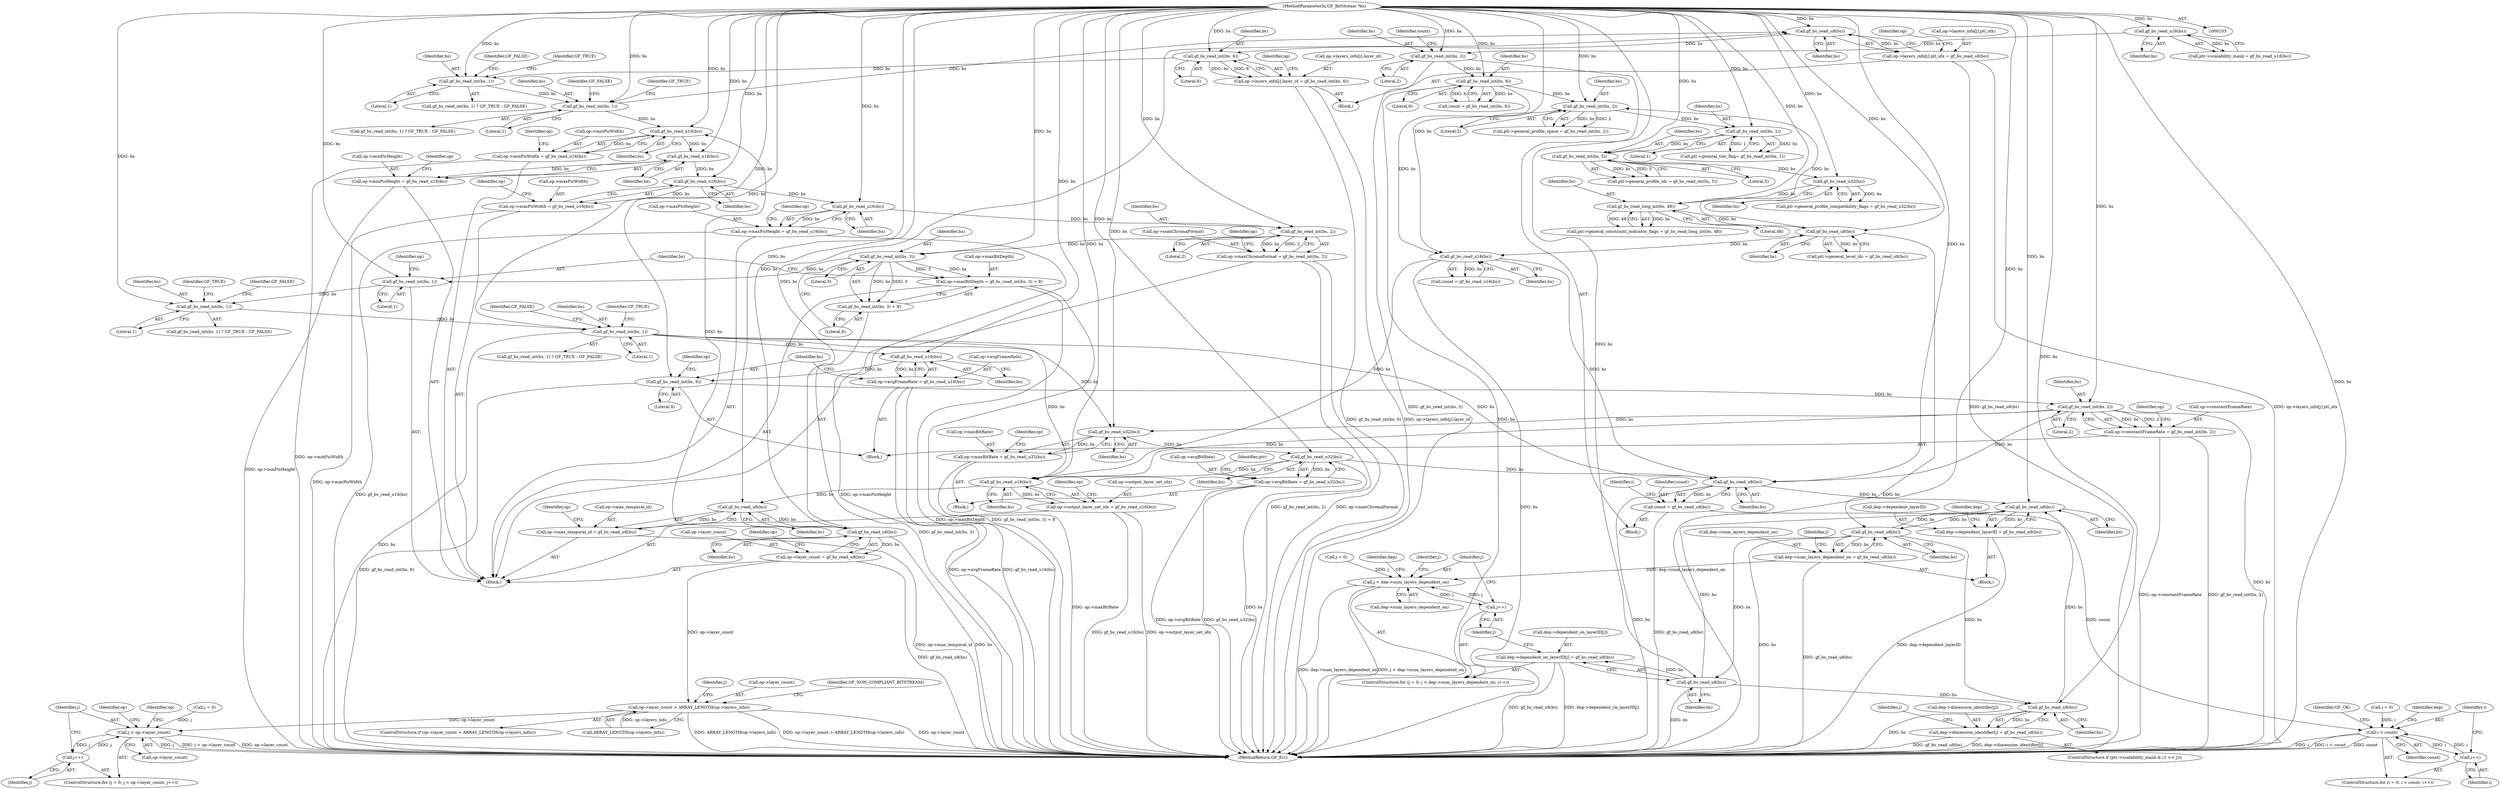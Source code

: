digraph "0_gpac_90dc7f853d31b0a4e9441cba97feccf36d8b69a4@API" {
"1000271" [label="(Call,gf_bs_read_u8(bs))"];
"1000238" [label="(Call,gf_bs_read_u8(bs))"];
"1000232" [label="(Call,gf_bs_read_u8(bs))"];
"1000226" [label="(Call,gf_bs_read_u16(bs))"];
"1000393" [label="(Call,gf_bs_read_int(bs, 2))"];
"1000386" [label="(Call,gf_bs_read_int(bs, 6))"];
"1000384" [label="(Call,gf_bs_read_u16(bs))"];
"1000370" [label="(Call,gf_bs_read_int(bs, 1))"];
"1000360" [label="(Call,gf_bs_read_int(bs, 1))"];
"1000352" [label="(Call,gf_bs_read_int(bs, 1))"];
"1000348" [label="(Call,gf_bs_read_int(bs, 3))"];
"1000340" [label="(Call,gf_bs_read_int(bs, 2))"];
"1000334" [label="(Call,gf_bs_read_u16(bs))"];
"1000328" [label="(Call,gf_bs_read_u16(bs))"];
"1000322" [label="(Call,gf_bs_read_u16(bs))"];
"1000316" [label="(Call,gf_bs_read_u16(bs))"];
"1000307" [label="(Call,gf_bs_read_int(bs, 1))"];
"1000293" [label="(Call,gf_bs_read_int(bs, 1))"];
"1000281" [label="(Call,gf_bs_read_int(bs, 6))"];
"1000271" [label="(Call,gf_bs_read_u8(bs))"];
"1000105" [label="(MethodParameterIn,GF_BitStream *bs)"];
"1000411" [label="(Call,gf_bs_read_u32(bs))"];
"1000405" [label="(Call,gf_bs_read_u32(bs))"];
"1000201" [label="(Call,gf_bs_read_u16(bs))"];
"1000132" [label="(Call,gf_bs_read_int(bs, 6))"];
"1000127" [label="(Call,gf_bs_read_int(bs, 2))"];
"1000125" [label="(Call,gf_bs_read_u16(bs))"];
"1000192" [label="(Call,gf_bs_read_u8(bs))"];
"1000185" [label="(Call,gf_bs_read_long_int(bs, 48))"];
"1000179" [label="(Call,gf_bs_read_u32(bs))"];
"1000172" [label="(Call,gf_bs_read_int(bs, 5))"];
"1000165" [label="(Call,gf_bs_read_int(bs, 1))"];
"1000158" [label="(Call,gf_bs_read_int(bs, 2))"];
"1000263" [label="(Call,op->layers_info[j].ptl_idx = gf_bs_read_u8(bs))"];
"1000273" [label="(Call,op->layers_info[j].layer_id = gf_bs_read_int(bs, 6))"];
"1000312" [label="(Call,op->minPicWidth = gf_bs_read_u16(bs))"];
"1000318" [label="(Call,op->minPicHeight = gf_bs_read_u16(bs))"];
"1000324" [label="(Call,op->maxPicWidth = gf_bs_read_u16(bs))"];
"1000330" [label="(Call,op->maxPicHeight = gf_bs_read_u16(bs))"];
"1000336" [label="(Call,op->maxChromaFormat = gf_bs_read_int(bs, 2))"];
"1000343" [label="(Call,op->maxBitDepth = gf_bs_read_int(bs, 3) + 8)"];
"1000347" [label="(Call,gf_bs_read_int(bs, 3) + 8)"];
"1000222" [label="(Call,op->output_layer_set_idx = gf_bs_read_u16(bs))"];
"1000228" [label="(Call,op->max_temporal_id = gf_bs_read_u8(bs))"];
"1000234" [label="(Call,op->layer_count = gf_bs_read_u8(bs))"];
"1000241" [label="(Call,op->layer_count > ARRAY_LENGTH(op->layers_info))"];
"1000255" [label="(Call,j < op->layer_count)"];
"1000260" [label="(Call,j++)"];
"1000380" [label="(Call,op->avgFrameRate = gf_bs_read_u16(bs))"];
"1000389" [label="(Call,op->constantFrameRate = gf_bs_read_int(bs, 2))"];
"1000401" [label="(Call,op->maxBitRate = gf_bs_read_u32(bs))"];
"1000407" [label="(Call,op->avgBitRate = gf_bs_read_u32(bs))"];
"1000420" [label="(Call,gf_bs_read_u8(bs))"];
"1000418" [label="(Call,count = gf_bs_read_u8(bs))"];
"1000426" [label="(Call,i < count)"];
"1000429" [label="(Call,i++)"];
"1000445" [label="(Call,gf_bs_read_u8(bs))"];
"1000441" [label="(Call,dep->dependent_layerID = gf_bs_read_u8(bs))"];
"1000451" [label="(Call,gf_bs_read_u8(bs))"];
"1000447" [label="(Call,dep->num_layers_dependent_on = gf_bs_read_u8(bs))"];
"1000457" [label="(Call,j < dep->num_layers_dependent_on)"];
"1000462" [label="(Call,j++)"];
"1000470" [label="(Call,gf_bs_read_u8(bs))"];
"1000464" [label="(Call,dep->dependent_on_layerID[j] = gf_bs_read_u8(bs))"];
"1000496" [label="(Call,gf_bs_read_u8(bs))"];
"1000490" [label="(Call,dep->dimension_identifier[j] = gf_bs_read_u8(bs))"];
"1000241" [label="(Call,op->layer_count > ARRAY_LENGTH(op->layers_info))"];
"1000243" [label="(Identifier,op)"];
"1000229" [label="(Call,op->max_temporal_id)"];
"1000482" [label="(ControlStructure,if (ptr->scalability_mask & (1 << j)))"];
"1000222" [label="(Call,op->output_layer_set_idx = gf_bs_read_u16(bs))"];
"1000332" [label="(Identifier,op)"];
"1000452" [label="(Identifier,bs)"];
"1000347" [label="(Call,gf_bs_read_int(bs, 3) + 8)"];
"1000322" [label="(Call,gf_bs_read_u16(bs))"];
"1000314" [label="(Identifier,op)"];
"1000256" [label="(Identifier,j)"];
"1000262" [label="(Block,)"];
"1000442" [label="(Call,dep->dependent_layerID)"];
"1000133" [label="(Identifier,bs)"];
"1000348" [label="(Call,gf_bs_read_int(bs, 3))"];
"1000344" [label="(Call,op->maxBitDepth)"];
"1000283" [label="(Literal,6)"];
"1000491" [label="(Call,dep->dimension_identifier[j])"];
"1000331" [label="(Call,op->maxPicHeight)"];
"1000463" [label="(Identifier,j)"];
"1000199" [label="(Call,count = gf_bs_read_u16(bs))"];
"1000212" [label="(Block,)"];
"1000129" [label="(Literal,2)"];
"1000188" [label="(Call,ptl->general_level_idc = gf_bs_read_u8(bs))"];
"1000455" [label="(Identifier,j)"];
"1000370" [label="(Call,gf_bs_read_int(bs, 1))"];
"1000134" [label="(Literal,6)"];
"1000228" [label="(Call,op->max_temporal_id = gf_bs_read_u8(bs))"];
"1000161" [label="(Call,ptl->general_tier_flag= gf_bs_read_int(bs, 1))"];
"1000132" [label="(Call,gf_bs_read_int(bs, 6))"];
"1000309" [label="(Literal,1)"];
"1000337" [label="(Call,op->maxChromaFormat)"];
"1000234" [label="(Call,op->layer_count = gf_bs_read_u8(bs))"];
"1000127" [label="(Call,gf_bs_read_int(bs, 2))"];
"1000422" [label="(ControlStructure,for (i = 0; i < count; i++))"];
"1000317" [label="(Identifier,bs)"];
"1000319" [label="(Call,op->minPicHeight)"];
"1000257" [label="(Call,op->layer_count)"];
"1000371" [label="(Identifier,bs)"];
"1000424" [label="(Identifier,i)"];
"1000271" [label="(Call,gf_bs_read_u8(bs))"];
"1000316" [label="(Call,gf_bs_read_u16(bs))"];
"1000311" [label="(Identifier,GF_FALSE)"];
"1000381" [label="(Call,op->avgFrameRate)"];
"1000343" [label="(Call,op->maxBitDepth = gf_bs_read_int(bs, 3) + 8)"];
"1000292" [label="(Call,gf_bs_read_int(bs, 1) ? GF_TRUE : GF_FALSE)"];
"1000328" [label="(Call,gf_bs_read_u16(bs))"];
"1000445" [label="(Call,gf_bs_read_u8(bs))"];
"1000394" [label="(Identifier,bs)"];
"1000242" [label="(Call,op->layer_count)"];
"1000323" [label="(Identifier,bs)"];
"1000465" [label="(Call,dep->dependent_on_layerID[j])"];
"1000230" [label="(Identifier,op)"];
"1000505" [label="(MethodReturn,GF_Err)"];
"1000310" [label="(Identifier,GF_TRUE)"];
"1000245" [label="(Call,ARRAY_LENGTH(op->layers_info))"];
"1000179" [label="(Call,gf_bs_read_u32(bs))"];
"1000227" [label="(Identifier,bs)"];
"1000329" [label="(Identifier,bs)"];
"1000393" [label="(Call,gf_bs_read_int(bs, 2))"];
"1000474" [label="(Identifier,j)"];
"1000180" [label="(Identifier,bs)"];
"1000446" [label="(Identifier,bs)"];
"1000125" [label="(Call,gf_bs_read_u16(bs))"];
"1000173" [label="(Identifier,bs)"];
"1000325" [label="(Call,op->maxPicWidth)"];
"1000128" [label="(Identifier,bs)"];
"1000451" [label="(Call,gf_bs_read_u8(bs))"];
"1000398" [label="(Identifier,op)"];
"1000407" [label="(Call,op->avgBitRate = gf_bs_read_u32(bs))"];
"1000419" [label="(Identifier,count)"];
"1000313" [label="(Call,op->minPicWidth)"];
"1000434" [label="(Identifier,dep)"];
"1000470" [label="(Call,gf_bs_read_u8(bs))"];
"1000352" [label="(Call,gf_bs_read_int(bs, 1))"];
"1000226" [label="(Call,gf_bs_read_u16(bs))"];
"1000335" [label="(Identifier,bs)"];
"1000131" [label="(Identifier,count)"];
"1000429" [label="(Call,i++)"];
"1000264" [label="(Call,op->layers_info[j].ptl_idx)"];
"1000459" [label="(Call,dep->num_layers_dependent_on)"];
"1000462" [label="(Call,j++)"];
"1000334" [label="(Call,gf_bs_read_u16(bs))"];
"1000261" [label="(Identifier,j)"];
"1000406" [label="(Identifier,bs)"];
"1000202" [label="(Identifier,bs)"];
"1000490" [label="(Call,dep->dimension_identifier[j] = gf_bs_read_u8(bs))"];
"1000308" [label="(Identifier,bs)"];
"1000130" [label="(Call,count = gf_bs_read_int(bs, 6))"];
"1000430" [label="(Identifier,i)"];
"1000238" [label="(Call,gf_bs_read_u8(bs))"];
"1000175" [label="(Call,ptl->general_profile_compatibility_flags = gf_bs_read_u32(bs))"];
"1000277" [label="(Identifier,op)"];
"1000250" [label="(Identifier,GF_NON_COMPLIANT_BITSTREAM)"];
"1000504" [label="(Identifier,GF_OK)"];
"1000172" [label="(Call,gf_bs_read_int(bs, 5))"];
"1000389" [label="(Call,op->constantFrameRate = gf_bs_read_int(bs, 2))"];
"1000106" [label="(Block,)"];
"1000441" [label="(Call,dep->dependent_layerID = gf_bs_read_u8(bs))"];
"1000260" [label="(Call,j++)"];
"1000273" [label="(Call,op->layers_info[j].layer_id = gf_bs_read_int(bs, 6))"];
"1000345" [label="(Identifier,op)"];
"1000288" [label="(Identifier,op)"];
"1000232" [label="(Call,gf_bs_read_u8(bs))"];
"1000380" [label="(Call,op->avgFrameRate = gf_bs_read_u16(bs))"];
"1000395" [label="(Literal,2)"];
"1000174" [label="(Literal,5)"];
"1000251" [label="(ControlStructure,for (j = 0; j < op->layer_count; j++))"];
"1000307" [label="(Call,gf_bs_read_int(bs, 1))"];
"1000318" [label="(Call,op->minPicHeight = gf_bs_read_u16(bs))"];
"1000126" [label="(Identifier,bs)"];
"1000324" [label="(Call,op->maxPicWidth = gf_bs_read_u16(bs))"];
"1000233" [label="(Identifier,bs)"];
"1000192" [label="(Call,gf_bs_read_u8(bs))"];
"1000363" [label="(Identifier,GF_TRUE)"];
"1000457" [label="(Call,j < dep->num_layers_dependent_on)"];
"1000458" [label="(Identifier,j)"];
"1000480" [label="(Identifier,j)"];
"1000385" [label="(Identifier,bs)"];
"1000158" [label="(Call,gf_bs_read_int(bs, 2))"];
"1000426" [label="(Call,i < count)"];
"1000364" [label="(Identifier,GF_FALSE)"];
"1000154" [label="(Call,ptl->general_profile_space = gf_bs_read_int(bs, 2))"];
"1000418" [label="(Call,count = gf_bs_read_u8(bs))"];
"1000186" [label="(Identifier,bs)"];
"1000193" [label="(Identifier,bs)"];
"1000379" [label="(Block,)"];
"1000362" [label="(Literal,1)"];
"1000330" [label="(Call,op->maxPicHeight = gf_bs_read_u16(bs))"];
"1000306" [label="(Call,gf_bs_read_int(bs, 1) ? GF_TRUE : GF_FALSE)"];
"1000400" [label="(Block,)"];
"1000411" [label="(Call,gf_bs_read_u32(bs))"];
"1000326" [label="(Identifier,op)"];
"1000267" [label="(Identifier,op)"];
"1000453" [label="(ControlStructure,for (j = 0; j < dep->num_layers_dependent_on; j++))"];
"1000454" [label="(Call,j = 0)"];
"1000391" [label="(Identifier,op)"];
"1000167" [label="(Literal,1)"];
"1000121" [label="(Call,ptr->scalability_mask = gf_bs_read_u16(bs))"];
"1000351" [label="(Literal,8)"];
"1000295" [label="(Literal,1)"];
"1000185" [label="(Call,gf_bs_read_long_int(bs, 48))"];
"1000360" [label="(Call,gf_bs_read_int(bs, 1))"];
"1000412" [label="(Identifier,bs)"];
"1000423" [label="(Call,i = 0)"];
"1000420" [label="(Call,gf_bs_read_u8(bs))"];
"1000341" [label="(Identifier,bs)"];
"1000384" [label="(Call,gf_bs_read_u16(bs))"];
"1000350" [label="(Literal,3)"];
"1000431" [label="(Block,)"];
"1000201" [label="(Call,gf_bs_read_u16(bs))"];
"1000497" [label="(Identifier,bs)"];
"1000168" [label="(Call,ptl->general_profile_idc = gf_bs_read_int(bs, 5))"];
"1000297" [label="(Identifier,GF_FALSE)"];
"1000390" [label="(Call,op->constantFrameRate)"];
"1000272" [label="(Identifier,bs)"];
"1000349" [label="(Identifier,bs)"];
"1000165" [label="(Call,gf_bs_read_int(bs, 1))"];
"1000281" [label="(Call,gf_bs_read_int(bs, 6))"];
"1000428" [label="(Identifier,count)"];
"1000401" [label="(Call,op->maxBitRate = gf_bs_read_u32(bs))"];
"1000357" [label="(Identifier,op)"];
"1000373" [label="(Identifier,GF_TRUE)"];
"1000223" [label="(Call,op->output_layer_set_idx)"];
"1000296" [label="(Identifier,GF_TRUE)"];
"1000235" [label="(Call,op->layer_count)"];
"1000263" [label="(Call,op->layers_info[j].ptl_idx = gf_bs_read_u8(bs))"];
"1000388" [label="(Literal,6)"];
"1000274" [label="(Call,op->layers_info[j].layer_id)"];
"1000415" [label="(Identifier,ptr)"];
"1000166" [label="(Identifier,bs)"];
"1000293" [label="(Call,gf_bs_read_int(bs, 1))"];
"1000448" [label="(Call,dep->num_layers_dependent_on)"];
"1000160" [label="(Literal,2)"];
"1000187" [label="(Literal,48)"];
"1000387" [label="(Identifier,bs)"];
"1000496" [label="(Call,gf_bs_read_u8(bs))"];
"1000336" [label="(Call,op->maxChromaFormat = gf_bs_read_int(bs, 2))"];
"1000464" [label="(Call,dep->dependent_on_layerID[j] = gf_bs_read_u8(bs))"];
"1000471" [label="(Identifier,bs)"];
"1000386" [label="(Call,gf_bs_read_int(bs, 6))"];
"1000252" [label="(Call,j = 0)"];
"1000361" [label="(Identifier,bs)"];
"1000408" [label="(Call,op->avgBitRate)"];
"1000354" [label="(Literal,1)"];
"1000294" [label="(Identifier,bs)"];
"1000338" [label="(Identifier,op)"];
"1000427" [label="(Identifier,i)"];
"1000447" [label="(Call,dep->num_layers_dependent_on = gf_bs_read_u8(bs))"];
"1000342" [label="(Literal,2)"];
"1000369" [label="(Call,gf_bs_read_int(bs, 1) ? GF_TRUE : GF_FALSE)"];
"1000181" [label="(Call,ptl->general_constraint_indicator_flags = gf_bs_read_long_int(bs, 48))"];
"1000253" [label="(Identifier,j)"];
"1000372" [label="(Literal,1)"];
"1000374" [label="(Identifier,GF_FALSE)"];
"1000236" [label="(Identifier,op)"];
"1000240" [label="(ControlStructure,if (op->layer_count > ARRAY_LENGTH(op->layers_info)))"];
"1000312" [label="(Call,op->minPicWidth = gf_bs_read_u16(bs))"];
"1000449" [label="(Identifier,dep)"];
"1000467" [label="(Identifier,dep)"];
"1000340" [label="(Call,gf_bs_read_int(bs, 2))"];
"1000402" [label="(Call,op->maxBitRate)"];
"1000282" [label="(Identifier,bs)"];
"1000105" [label="(MethodParameterIn,GF_BitStream *bs)"];
"1000359" [label="(Call,gf_bs_read_int(bs, 1) ? GF_TRUE : GF_FALSE)"];
"1000353" [label="(Identifier,bs)"];
"1000409" [label="(Identifier,op)"];
"1000421" [label="(Identifier,bs)"];
"1000405" [label="(Call,gf_bs_read_u32(bs))"];
"1000320" [label="(Identifier,op)"];
"1000159" [label="(Identifier,bs)"];
"1000255" [label="(Call,j < op->layer_count)"];
"1000239" [label="(Identifier,bs)"];
"1000271" -> "1000263"  [label="AST: "];
"1000271" -> "1000272"  [label="CFG: "];
"1000272" -> "1000271"  [label="AST: "];
"1000263" -> "1000271"  [label="CFG: "];
"1000271" -> "1000263"  [label="DDG: bs"];
"1000238" -> "1000271"  [label="DDG: bs"];
"1000307" -> "1000271"  [label="DDG: bs"];
"1000105" -> "1000271"  [label="DDG: bs"];
"1000271" -> "1000281"  [label="DDG: bs"];
"1000238" -> "1000234"  [label="AST: "];
"1000238" -> "1000239"  [label="CFG: "];
"1000239" -> "1000238"  [label="AST: "];
"1000234" -> "1000238"  [label="CFG: "];
"1000238" -> "1000505"  [label="DDG: bs"];
"1000238" -> "1000234"  [label="DDG: bs"];
"1000232" -> "1000238"  [label="DDG: bs"];
"1000105" -> "1000238"  [label="DDG: bs"];
"1000238" -> "1000316"  [label="DDG: bs"];
"1000232" -> "1000228"  [label="AST: "];
"1000232" -> "1000233"  [label="CFG: "];
"1000233" -> "1000232"  [label="AST: "];
"1000228" -> "1000232"  [label="CFG: "];
"1000232" -> "1000228"  [label="DDG: bs"];
"1000226" -> "1000232"  [label="DDG: bs"];
"1000105" -> "1000232"  [label="DDG: bs"];
"1000226" -> "1000222"  [label="AST: "];
"1000226" -> "1000227"  [label="CFG: "];
"1000227" -> "1000226"  [label="AST: "];
"1000222" -> "1000226"  [label="CFG: "];
"1000226" -> "1000222"  [label="DDG: bs"];
"1000393" -> "1000226"  [label="DDG: bs"];
"1000411" -> "1000226"  [label="DDG: bs"];
"1000370" -> "1000226"  [label="DDG: bs"];
"1000201" -> "1000226"  [label="DDG: bs"];
"1000105" -> "1000226"  [label="DDG: bs"];
"1000393" -> "1000389"  [label="AST: "];
"1000393" -> "1000395"  [label="CFG: "];
"1000394" -> "1000393"  [label="AST: "];
"1000395" -> "1000393"  [label="AST: "];
"1000389" -> "1000393"  [label="CFG: "];
"1000393" -> "1000505"  [label="DDG: bs"];
"1000393" -> "1000389"  [label="DDG: bs"];
"1000393" -> "1000389"  [label="DDG: 2"];
"1000386" -> "1000393"  [label="DDG: bs"];
"1000105" -> "1000393"  [label="DDG: bs"];
"1000393" -> "1000405"  [label="DDG: bs"];
"1000393" -> "1000420"  [label="DDG: bs"];
"1000386" -> "1000379"  [label="AST: "];
"1000386" -> "1000388"  [label="CFG: "];
"1000387" -> "1000386"  [label="AST: "];
"1000388" -> "1000386"  [label="AST: "];
"1000391" -> "1000386"  [label="CFG: "];
"1000386" -> "1000505"  [label="DDG: gf_bs_read_int(bs, 6)"];
"1000384" -> "1000386"  [label="DDG: bs"];
"1000105" -> "1000386"  [label="DDG: bs"];
"1000384" -> "1000380"  [label="AST: "];
"1000384" -> "1000385"  [label="CFG: "];
"1000385" -> "1000384"  [label="AST: "];
"1000380" -> "1000384"  [label="CFG: "];
"1000384" -> "1000380"  [label="DDG: bs"];
"1000370" -> "1000384"  [label="DDG: bs"];
"1000105" -> "1000384"  [label="DDG: bs"];
"1000370" -> "1000369"  [label="AST: "];
"1000370" -> "1000372"  [label="CFG: "];
"1000371" -> "1000370"  [label="AST: "];
"1000372" -> "1000370"  [label="AST: "];
"1000373" -> "1000370"  [label="CFG: "];
"1000374" -> "1000370"  [label="CFG: "];
"1000370" -> "1000505"  [label="DDG: bs"];
"1000360" -> "1000370"  [label="DDG: bs"];
"1000105" -> "1000370"  [label="DDG: bs"];
"1000370" -> "1000405"  [label="DDG: bs"];
"1000370" -> "1000420"  [label="DDG: bs"];
"1000360" -> "1000359"  [label="AST: "];
"1000360" -> "1000362"  [label="CFG: "];
"1000361" -> "1000360"  [label="AST: "];
"1000362" -> "1000360"  [label="AST: "];
"1000363" -> "1000360"  [label="CFG: "];
"1000364" -> "1000360"  [label="CFG: "];
"1000352" -> "1000360"  [label="DDG: bs"];
"1000105" -> "1000360"  [label="DDG: bs"];
"1000352" -> "1000212"  [label="AST: "];
"1000352" -> "1000354"  [label="CFG: "];
"1000353" -> "1000352"  [label="AST: "];
"1000354" -> "1000352"  [label="AST: "];
"1000357" -> "1000352"  [label="CFG: "];
"1000348" -> "1000352"  [label="DDG: bs"];
"1000105" -> "1000352"  [label="DDG: bs"];
"1000348" -> "1000347"  [label="AST: "];
"1000348" -> "1000350"  [label="CFG: "];
"1000349" -> "1000348"  [label="AST: "];
"1000350" -> "1000348"  [label="AST: "];
"1000351" -> "1000348"  [label="CFG: "];
"1000348" -> "1000343"  [label="DDG: bs"];
"1000348" -> "1000343"  [label="DDG: 3"];
"1000348" -> "1000347"  [label="DDG: bs"];
"1000348" -> "1000347"  [label="DDG: 3"];
"1000340" -> "1000348"  [label="DDG: bs"];
"1000105" -> "1000348"  [label="DDG: bs"];
"1000340" -> "1000336"  [label="AST: "];
"1000340" -> "1000342"  [label="CFG: "];
"1000341" -> "1000340"  [label="AST: "];
"1000342" -> "1000340"  [label="AST: "];
"1000336" -> "1000340"  [label="CFG: "];
"1000340" -> "1000336"  [label="DDG: bs"];
"1000340" -> "1000336"  [label="DDG: 2"];
"1000334" -> "1000340"  [label="DDG: bs"];
"1000105" -> "1000340"  [label="DDG: bs"];
"1000334" -> "1000330"  [label="AST: "];
"1000334" -> "1000335"  [label="CFG: "];
"1000335" -> "1000334"  [label="AST: "];
"1000330" -> "1000334"  [label="CFG: "];
"1000334" -> "1000330"  [label="DDG: bs"];
"1000328" -> "1000334"  [label="DDG: bs"];
"1000105" -> "1000334"  [label="DDG: bs"];
"1000328" -> "1000324"  [label="AST: "];
"1000328" -> "1000329"  [label="CFG: "];
"1000329" -> "1000328"  [label="AST: "];
"1000324" -> "1000328"  [label="CFG: "];
"1000328" -> "1000324"  [label="DDG: bs"];
"1000322" -> "1000328"  [label="DDG: bs"];
"1000105" -> "1000328"  [label="DDG: bs"];
"1000322" -> "1000318"  [label="AST: "];
"1000322" -> "1000323"  [label="CFG: "];
"1000323" -> "1000322"  [label="AST: "];
"1000318" -> "1000322"  [label="CFG: "];
"1000322" -> "1000318"  [label="DDG: bs"];
"1000316" -> "1000322"  [label="DDG: bs"];
"1000105" -> "1000322"  [label="DDG: bs"];
"1000316" -> "1000312"  [label="AST: "];
"1000316" -> "1000317"  [label="CFG: "];
"1000317" -> "1000316"  [label="AST: "];
"1000312" -> "1000316"  [label="CFG: "];
"1000316" -> "1000312"  [label="DDG: bs"];
"1000307" -> "1000316"  [label="DDG: bs"];
"1000105" -> "1000316"  [label="DDG: bs"];
"1000307" -> "1000306"  [label="AST: "];
"1000307" -> "1000309"  [label="CFG: "];
"1000308" -> "1000307"  [label="AST: "];
"1000309" -> "1000307"  [label="AST: "];
"1000310" -> "1000307"  [label="CFG: "];
"1000311" -> "1000307"  [label="CFG: "];
"1000293" -> "1000307"  [label="DDG: bs"];
"1000105" -> "1000307"  [label="DDG: bs"];
"1000293" -> "1000292"  [label="AST: "];
"1000293" -> "1000295"  [label="CFG: "];
"1000294" -> "1000293"  [label="AST: "];
"1000295" -> "1000293"  [label="AST: "];
"1000296" -> "1000293"  [label="CFG: "];
"1000297" -> "1000293"  [label="CFG: "];
"1000281" -> "1000293"  [label="DDG: bs"];
"1000105" -> "1000293"  [label="DDG: bs"];
"1000281" -> "1000273"  [label="AST: "];
"1000281" -> "1000283"  [label="CFG: "];
"1000282" -> "1000281"  [label="AST: "];
"1000283" -> "1000281"  [label="AST: "];
"1000273" -> "1000281"  [label="CFG: "];
"1000281" -> "1000273"  [label="DDG: bs"];
"1000281" -> "1000273"  [label="DDG: 6"];
"1000105" -> "1000281"  [label="DDG: bs"];
"1000105" -> "1000103"  [label="AST: "];
"1000105" -> "1000505"  [label="DDG: bs"];
"1000105" -> "1000125"  [label="DDG: bs"];
"1000105" -> "1000127"  [label="DDG: bs"];
"1000105" -> "1000132"  [label="DDG: bs"];
"1000105" -> "1000158"  [label="DDG: bs"];
"1000105" -> "1000165"  [label="DDG: bs"];
"1000105" -> "1000172"  [label="DDG: bs"];
"1000105" -> "1000179"  [label="DDG: bs"];
"1000105" -> "1000185"  [label="DDG: bs"];
"1000105" -> "1000192"  [label="DDG: bs"];
"1000105" -> "1000201"  [label="DDG: bs"];
"1000105" -> "1000405"  [label="DDG: bs"];
"1000105" -> "1000411"  [label="DDG: bs"];
"1000105" -> "1000420"  [label="DDG: bs"];
"1000105" -> "1000445"  [label="DDG: bs"];
"1000105" -> "1000451"  [label="DDG: bs"];
"1000105" -> "1000470"  [label="DDG: bs"];
"1000105" -> "1000496"  [label="DDG: bs"];
"1000411" -> "1000407"  [label="AST: "];
"1000411" -> "1000412"  [label="CFG: "];
"1000412" -> "1000411"  [label="AST: "];
"1000407" -> "1000411"  [label="CFG: "];
"1000411" -> "1000505"  [label="DDG: bs"];
"1000411" -> "1000407"  [label="DDG: bs"];
"1000405" -> "1000411"  [label="DDG: bs"];
"1000411" -> "1000420"  [label="DDG: bs"];
"1000405" -> "1000401"  [label="AST: "];
"1000405" -> "1000406"  [label="CFG: "];
"1000406" -> "1000405"  [label="AST: "];
"1000401" -> "1000405"  [label="CFG: "];
"1000405" -> "1000401"  [label="DDG: bs"];
"1000201" -> "1000199"  [label="AST: "];
"1000201" -> "1000202"  [label="CFG: "];
"1000202" -> "1000201"  [label="AST: "];
"1000199" -> "1000201"  [label="CFG: "];
"1000201" -> "1000505"  [label="DDG: bs"];
"1000201" -> "1000199"  [label="DDG: bs"];
"1000132" -> "1000201"  [label="DDG: bs"];
"1000192" -> "1000201"  [label="DDG: bs"];
"1000201" -> "1000420"  [label="DDG: bs"];
"1000132" -> "1000130"  [label="AST: "];
"1000132" -> "1000134"  [label="CFG: "];
"1000133" -> "1000132"  [label="AST: "];
"1000134" -> "1000132"  [label="AST: "];
"1000130" -> "1000132"  [label="CFG: "];
"1000132" -> "1000505"  [label="DDG: bs"];
"1000132" -> "1000130"  [label="DDG: bs"];
"1000132" -> "1000130"  [label="DDG: 6"];
"1000127" -> "1000132"  [label="DDG: bs"];
"1000132" -> "1000158"  [label="DDG: bs"];
"1000127" -> "1000106"  [label="AST: "];
"1000127" -> "1000129"  [label="CFG: "];
"1000128" -> "1000127"  [label="AST: "];
"1000129" -> "1000127"  [label="AST: "];
"1000131" -> "1000127"  [label="CFG: "];
"1000127" -> "1000505"  [label="DDG: gf_bs_read_int(bs, 2)"];
"1000125" -> "1000127"  [label="DDG: bs"];
"1000125" -> "1000121"  [label="AST: "];
"1000125" -> "1000126"  [label="CFG: "];
"1000126" -> "1000125"  [label="AST: "];
"1000121" -> "1000125"  [label="CFG: "];
"1000125" -> "1000121"  [label="DDG: bs"];
"1000192" -> "1000188"  [label="AST: "];
"1000192" -> "1000193"  [label="CFG: "];
"1000193" -> "1000192"  [label="AST: "];
"1000188" -> "1000192"  [label="CFG: "];
"1000192" -> "1000505"  [label="DDG: bs"];
"1000192" -> "1000158"  [label="DDG: bs"];
"1000192" -> "1000188"  [label="DDG: bs"];
"1000185" -> "1000192"  [label="DDG: bs"];
"1000185" -> "1000181"  [label="AST: "];
"1000185" -> "1000187"  [label="CFG: "];
"1000186" -> "1000185"  [label="AST: "];
"1000187" -> "1000185"  [label="AST: "];
"1000181" -> "1000185"  [label="CFG: "];
"1000185" -> "1000181"  [label="DDG: bs"];
"1000185" -> "1000181"  [label="DDG: 48"];
"1000179" -> "1000185"  [label="DDG: bs"];
"1000179" -> "1000175"  [label="AST: "];
"1000179" -> "1000180"  [label="CFG: "];
"1000180" -> "1000179"  [label="AST: "];
"1000175" -> "1000179"  [label="CFG: "];
"1000179" -> "1000175"  [label="DDG: bs"];
"1000172" -> "1000179"  [label="DDG: bs"];
"1000172" -> "1000168"  [label="AST: "];
"1000172" -> "1000174"  [label="CFG: "];
"1000173" -> "1000172"  [label="AST: "];
"1000174" -> "1000172"  [label="AST: "];
"1000168" -> "1000172"  [label="CFG: "];
"1000172" -> "1000168"  [label="DDG: bs"];
"1000172" -> "1000168"  [label="DDG: 5"];
"1000165" -> "1000172"  [label="DDG: bs"];
"1000165" -> "1000161"  [label="AST: "];
"1000165" -> "1000167"  [label="CFG: "];
"1000166" -> "1000165"  [label="AST: "];
"1000167" -> "1000165"  [label="AST: "];
"1000161" -> "1000165"  [label="CFG: "];
"1000165" -> "1000161"  [label="DDG: bs"];
"1000165" -> "1000161"  [label="DDG: 1"];
"1000158" -> "1000165"  [label="DDG: bs"];
"1000158" -> "1000154"  [label="AST: "];
"1000158" -> "1000160"  [label="CFG: "];
"1000159" -> "1000158"  [label="AST: "];
"1000160" -> "1000158"  [label="AST: "];
"1000154" -> "1000158"  [label="CFG: "];
"1000158" -> "1000154"  [label="DDG: bs"];
"1000158" -> "1000154"  [label="DDG: 2"];
"1000263" -> "1000262"  [label="AST: "];
"1000264" -> "1000263"  [label="AST: "];
"1000277" -> "1000263"  [label="CFG: "];
"1000263" -> "1000505"  [label="DDG: op->layers_info[j].ptl_idx"];
"1000263" -> "1000505"  [label="DDG: gf_bs_read_u8(bs)"];
"1000273" -> "1000262"  [label="AST: "];
"1000274" -> "1000273"  [label="AST: "];
"1000288" -> "1000273"  [label="CFG: "];
"1000273" -> "1000505"  [label="DDG: op->layers_info[j].layer_id"];
"1000273" -> "1000505"  [label="DDG: gf_bs_read_int(bs, 6)"];
"1000312" -> "1000212"  [label="AST: "];
"1000313" -> "1000312"  [label="AST: "];
"1000320" -> "1000312"  [label="CFG: "];
"1000312" -> "1000505"  [label="DDG: op->minPicWidth"];
"1000318" -> "1000212"  [label="AST: "];
"1000319" -> "1000318"  [label="AST: "];
"1000326" -> "1000318"  [label="CFG: "];
"1000318" -> "1000505"  [label="DDG: op->minPicHeight"];
"1000324" -> "1000212"  [label="AST: "];
"1000325" -> "1000324"  [label="AST: "];
"1000332" -> "1000324"  [label="CFG: "];
"1000324" -> "1000505"  [label="DDG: op->maxPicWidth"];
"1000330" -> "1000212"  [label="AST: "];
"1000331" -> "1000330"  [label="AST: "];
"1000338" -> "1000330"  [label="CFG: "];
"1000330" -> "1000505"  [label="DDG: gf_bs_read_u16(bs)"];
"1000330" -> "1000505"  [label="DDG: op->maxPicHeight"];
"1000336" -> "1000212"  [label="AST: "];
"1000337" -> "1000336"  [label="AST: "];
"1000345" -> "1000336"  [label="CFG: "];
"1000336" -> "1000505"  [label="DDG: gf_bs_read_int(bs, 2)"];
"1000336" -> "1000505"  [label="DDG: op->maxChromaFormat"];
"1000343" -> "1000212"  [label="AST: "];
"1000343" -> "1000347"  [label="CFG: "];
"1000344" -> "1000343"  [label="AST: "];
"1000347" -> "1000343"  [label="AST: "];
"1000353" -> "1000343"  [label="CFG: "];
"1000343" -> "1000505"  [label="DDG: op->maxBitDepth"];
"1000343" -> "1000505"  [label="DDG: gf_bs_read_int(bs, 3) + 8"];
"1000347" -> "1000351"  [label="CFG: "];
"1000351" -> "1000347"  [label="AST: "];
"1000347" -> "1000505"  [label="DDG: gf_bs_read_int(bs, 3)"];
"1000222" -> "1000212"  [label="AST: "];
"1000223" -> "1000222"  [label="AST: "];
"1000230" -> "1000222"  [label="CFG: "];
"1000222" -> "1000505"  [label="DDG: op->output_layer_set_idx"];
"1000222" -> "1000505"  [label="DDG: gf_bs_read_u16(bs)"];
"1000228" -> "1000212"  [label="AST: "];
"1000229" -> "1000228"  [label="AST: "];
"1000236" -> "1000228"  [label="CFG: "];
"1000228" -> "1000505"  [label="DDG: op->max_temporal_id"];
"1000234" -> "1000212"  [label="AST: "];
"1000235" -> "1000234"  [label="AST: "];
"1000243" -> "1000234"  [label="CFG: "];
"1000234" -> "1000505"  [label="DDG: gf_bs_read_u8(bs)"];
"1000234" -> "1000241"  [label="DDG: op->layer_count"];
"1000241" -> "1000240"  [label="AST: "];
"1000241" -> "1000245"  [label="CFG: "];
"1000242" -> "1000241"  [label="AST: "];
"1000245" -> "1000241"  [label="AST: "];
"1000250" -> "1000241"  [label="CFG: "];
"1000253" -> "1000241"  [label="CFG: "];
"1000241" -> "1000505"  [label="DDG: op->layer_count"];
"1000241" -> "1000505"  [label="DDG: ARRAY_LENGTH(op->layers_info)"];
"1000241" -> "1000505"  [label="DDG: op->layer_count > ARRAY_LENGTH(op->layers_info)"];
"1000245" -> "1000241"  [label="DDG: op->layers_info"];
"1000241" -> "1000255"  [label="DDG: op->layer_count"];
"1000255" -> "1000251"  [label="AST: "];
"1000255" -> "1000257"  [label="CFG: "];
"1000256" -> "1000255"  [label="AST: "];
"1000257" -> "1000255"  [label="AST: "];
"1000267" -> "1000255"  [label="CFG: "];
"1000314" -> "1000255"  [label="CFG: "];
"1000255" -> "1000505"  [label="DDG: j < op->layer_count"];
"1000255" -> "1000505"  [label="DDG: op->layer_count"];
"1000255" -> "1000505"  [label="DDG: j"];
"1000252" -> "1000255"  [label="DDG: j"];
"1000260" -> "1000255"  [label="DDG: j"];
"1000255" -> "1000260"  [label="DDG: j"];
"1000260" -> "1000251"  [label="AST: "];
"1000260" -> "1000261"  [label="CFG: "];
"1000261" -> "1000260"  [label="AST: "];
"1000256" -> "1000260"  [label="CFG: "];
"1000380" -> "1000379"  [label="AST: "];
"1000381" -> "1000380"  [label="AST: "];
"1000387" -> "1000380"  [label="CFG: "];
"1000380" -> "1000505"  [label="DDG: gf_bs_read_u16(bs)"];
"1000380" -> "1000505"  [label="DDG: op->avgFrameRate"];
"1000389" -> "1000379"  [label="AST: "];
"1000390" -> "1000389"  [label="AST: "];
"1000398" -> "1000389"  [label="CFG: "];
"1000389" -> "1000505"  [label="DDG: gf_bs_read_int(bs, 2)"];
"1000389" -> "1000505"  [label="DDG: op->constantFrameRate"];
"1000401" -> "1000400"  [label="AST: "];
"1000402" -> "1000401"  [label="AST: "];
"1000409" -> "1000401"  [label="CFG: "];
"1000401" -> "1000505"  [label="DDG: op->maxBitRate"];
"1000407" -> "1000400"  [label="AST: "];
"1000408" -> "1000407"  [label="AST: "];
"1000415" -> "1000407"  [label="CFG: "];
"1000407" -> "1000505"  [label="DDG: gf_bs_read_u32(bs)"];
"1000407" -> "1000505"  [label="DDG: op->avgBitRate"];
"1000420" -> "1000418"  [label="AST: "];
"1000420" -> "1000421"  [label="CFG: "];
"1000421" -> "1000420"  [label="AST: "];
"1000418" -> "1000420"  [label="CFG: "];
"1000420" -> "1000505"  [label="DDG: bs"];
"1000420" -> "1000418"  [label="DDG: bs"];
"1000420" -> "1000445"  [label="DDG: bs"];
"1000418" -> "1000106"  [label="AST: "];
"1000419" -> "1000418"  [label="AST: "];
"1000424" -> "1000418"  [label="CFG: "];
"1000418" -> "1000505"  [label="DDG: gf_bs_read_u8(bs)"];
"1000418" -> "1000426"  [label="DDG: count"];
"1000426" -> "1000422"  [label="AST: "];
"1000426" -> "1000428"  [label="CFG: "];
"1000427" -> "1000426"  [label="AST: "];
"1000428" -> "1000426"  [label="AST: "];
"1000434" -> "1000426"  [label="CFG: "];
"1000504" -> "1000426"  [label="CFG: "];
"1000426" -> "1000505"  [label="DDG: count"];
"1000426" -> "1000505"  [label="DDG: i"];
"1000426" -> "1000505"  [label="DDG: i < count"];
"1000423" -> "1000426"  [label="DDG: i"];
"1000429" -> "1000426"  [label="DDG: i"];
"1000426" -> "1000429"  [label="DDG: i"];
"1000429" -> "1000422"  [label="AST: "];
"1000429" -> "1000430"  [label="CFG: "];
"1000430" -> "1000429"  [label="AST: "];
"1000427" -> "1000429"  [label="CFG: "];
"1000445" -> "1000441"  [label="AST: "];
"1000445" -> "1000446"  [label="CFG: "];
"1000446" -> "1000445"  [label="AST: "];
"1000441" -> "1000445"  [label="CFG: "];
"1000445" -> "1000441"  [label="DDG: bs"];
"1000496" -> "1000445"  [label="DDG: bs"];
"1000451" -> "1000445"  [label="DDG: bs"];
"1000470" -> "1000445"  [label="DDG: bs"];
"1000445" -> "1000451"  [label="DDG: bs"];
"1000441" -> "1000431"  [label="AST: "];
"1000442" -> "1000441"  [label="AST: "];
"1000449" -> "1000441"  [label="CFG: "];
"1000441" -> "1000505"  [label="DDG: dep->dependent_layerID"];
"1000451" -> "1000447"  [label="AST: "];
"1000451" -> "1000452"  [label="CFG: "];
"1000452" -> "1000451"  [label="AST: "];
"1000447" -> "1000451"  [label="CFG: "];
"1000451" -> "1000505"  [label="DDG: bs"];
"1000451" -> "1000447"  [label="DDG: bs"];
"1000451" -> "1000470"  [label="DDG: bs"];
"1000451" -> "1000496"  [label="DDG: bs"];
"1000447" -> "1000431"  [label="AST: "];
"1000448" -> "1000447"  [label="AST: "];
"1000455" -> "1000447"  [label="CFG: "];
"1000447" -> "1000505"  [label="DDG: gf_bs_read_u8(bs)"];
"1000447" -> "1000457"  [label="DDG: dep->num_layers_dependent_on"];
"1000457" -> "1000453"  [label="AST: "];
"1000457" -> "1000459"  [label="CFG: "];
"1000458" -> "1000457"  [label="AST: "];
"1000459" -> "1000457"  [label="AST: "];
"1000467" -> "1000457"  [label="CFG: "];
"1000474" -> "1000457"  [label="CFG: "];
"1000457" -> "1000505"  [label="DDG: dep->num_layers_dependent_on"];
"1000457" -> "1000505"  [label="DDG: j < dep->num_layers_dependent_on"];
"1000454" -> "1000457"  [label="DDG: j"];
"1000462" -> "1000457"  [label="DDG: j"];
"1000457" -> "1000462"  [label="DDG: j"];
"1000462" -> "1000453"  [label="AST: "];
"1000462" -> "1000463"  [label="CFG: "];
"1000463" -> "1000462"  [label="AST: "];
"1000458" -> "1000462"  [label="CFG: "];
"1000470" -> "1000464"  [label="AST: "];
"1000470" -> "1000471"  [label="CFG: "];
"1000471" -> "1000470"  [label="AST: "];
"1000464" -> "1000470"  [label="CFG: "];
"1000470" -> "1000505"  [label="DDG: bs"];
"1000470" -> "1000464"  [label="DDG: bs"];
"1000470" -> "1000496"  [label="DDG: bs"];
"1000464" -> "1000453"  [label="AST: "];
"1000465" -> "1000464"  [label="AST: "];
"1000463" -> "1000464"  [label="CFG: "];
"1000464" -> "1000505"  [label="DDG: dep->dependent_on_layerID[j]"];
"1000464" -> "1000505"  [label="DDG: gf_bs_read_u8(bs)"];
"1000496" -> "1000490"  [label="AST: "];
"1000496" -> "1000497"  [label="CFG: "];
"1000497" -> "1000496"  [label="AST: "];
"1000490" -> "1000496"  [label="CFG: "];
"1000496" -> "1000505"  [label="DDG: bs"];
"1000496" -> "1000490"  [label="DDG: bs"];
"1000490" -> "1000482"  [label="AST: "];
"1000491" -> "1000490"  [label="AST: "];
"1000480" -> "1000490"  [label="CFG: "];
"1000490" -> "1000505"  [label="DDG: gf_bs_read_u8(bs)"];
"1000490" -> "1000505"  [label="DDG: dep->dimension_identifier[j]"];
}
